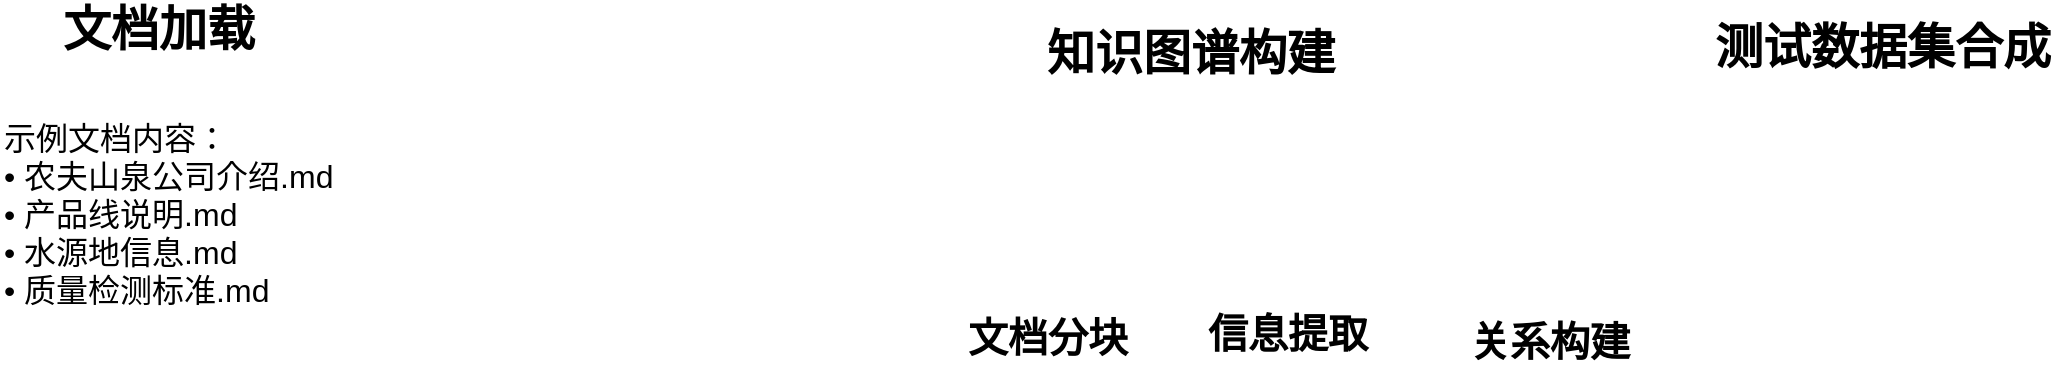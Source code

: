 <mxfile version="28.2.0">
  <diagram name="Page-1" id="8pshBKQ2pK0eMqm2NnR-">
    <mxGraphModel dx="1634" dy="824" grid="0" gridSize="10" guides="1" tooltips="1" connect="1" arrows="1" fold="1" page="0" pageScale="1" pageWidth="850" pageHeight="1100" math="0" shadow="0">
      <root>
        <mxCell id="0" />
        <mxCell id="1" parent="0" />
        <mxCell id="MYFG9k5j27I_2gZLGBYB-1" value="&lt;font style=&quot;font-size: 24px;&quot;&gt;&lt;b style=&quot;&quot;&gt;文档加载&lt;/b&gt;&lt;/font&gt;" style="text;html=1;align=center;verticalAlign=middle;whiteSpace=wrap;rounded=0;" vertex="1" parent="1">
          <mxGeometry x="-53" y="173" width="105" height="30" as="geometry" />
        </mxCell>
        <mxCell id="MYFG9k5j27I_2gZLGBYB-2" value="&lt;div&gt;&lt;font style=&quot;font-size: 16px;&quot;&gt;示例文档内容：&lt;/font&gt;&lt;/div&gt;&lt;div&gt;&lt;font style=&quot;font-size: 16px;&quot;&gt;• 农夫山泉公司介绍.md&lt;/font&gt;&lt;/div&gt;&lt;div&gt;&lt;font style=&quot;font-size: 16px;&quot;&gt;• 产品线说明.md&lt;/font&gt;&lt;/div&gt;&lt;div&gt;&lt;font style=&quot;font-size: 16px;&quot;&gt;• 水源地信息.md&lt;/font&gt;&lt;/div&gt;&lt;div&gt;&lt;font style=&quot;font-size: 16px;&quot;&gt;• 质量检测标准.md&lt;/font&gt;&lt;/div&gt;" style="text;html=1;align=left;verticalAlign=middle;whiteSpace=wrap;rounded=0;" vertex="1" parent="1">
          <mxGeometry x="-80" y="226" width="171" height="108" as="geometry" />
        </mxCell>
        <mxCell id="MYFG9k5j27I_2gZLGBYB-3" value="&lt;b style=&quot;&quot;&gt;&lt;font style=&quot;font-size: 24px;&quot;&gt;知识图谱构建&lt;/font&gt;&lt;/b&gt;" style="text;html=1;align=center;verticalAlign=middle;whiteSpace=wrap;rounded=0;" vertex="1" parent="1">
          <mxGeometry x="441" y="185" width="149" height="30" as="geometry" />
        </mxCell>
        <mxCell id="MYFG9k5j27I_2gZLGBYB-4" value="&lt;b style=&quot;&quot;&gt;&lt;font style=&quot;font-size: 24px;&quot;&gt;测试数据集合成&lt;/font&gt;&lt;/b&gt;" style="text;html=1;align=center;verticalAlign=middle;whiteSpace=wrap;rounded=0;" vertex="1" parent="1">
          <mxGeometry x="776" y="182" width="171" height="30" as="geometry" />
        </mxCell>
        <mxCell id="MYFG9k5j27I_2gZLGBYB-5" value="&lt;span style=&quot;font-size: 20px;&quot;&gt;&lt;b&gt;文档分块&lt;/b&gt;&lt;/span&gt;" style="text;html=1;align=center;verticalAlign=middle;whiteSpace=wrap;rounded=0;" vertex="1" parent="1">
          <mxGeometry x="382" y="326" width="124" height="30" as="geometry" />
        </mxCell>
        <mxCell id="MYFG9k5j27I_2gZLGBYB-6" value="&lt;span style=&quot;font-size: 20px;&quot;&gt;&lt;b&gt;信息提取&lt;/b&gt;&lt;/span&gt;" style="text;html=1;align=center;verticalAlign=middle;whiteSpace=wrap;rounded=0;" vertex="1" parent="1">
          <mxGeometry x="502" y="324" width="124" height="30" as="geometry" />
        </mxCell>
        <mxCell id="MYFG9k5j27I_2gZLGBYB-7" value="&lt;span style=&quot;font-size: 20px;&quot;&gt;&lt;b&gt;关系构建&lt;/b&gt;&lt;/span&gt;" style="text;html=1;align=center;verticalAlign=middle;whiteSpace=wrap;rounded=0;" vertex="1" parent="1">
          <mxGeometry x="633" y="328" width="124" height="30" as="geometry" />
        </mxCell>
      </root>
    </mxGraphModel>
  </diagram>
</mxfile>
